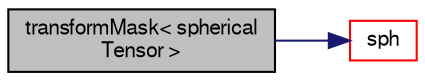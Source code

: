 digraph "transformMask&lt; sphericalTensor &gt;"
{
  bgcolor="transparent";
  edge [fontname="FreeSans",fontsize="10",labelfontname="FreeSans",labelfontsize="10"];
  node [fontname="FreeSans",fontsize="10",shape=record];
  rankdir="LR";
  Node128701 [label="transformMask\< spherical\lTensor \>",height=0.2,width=0.4,color="black", fillcolor="grey75", style="filled", fontcolor="black"];
  Node128701 -> Node128702 [color="midnightblue",fontsize="10",style="solid",fontname="FreeSans"];
  Node128702 [label="sph",height=0.2,width=0.4,color="red",URL="$a21124.html#a4c231344f4746c48a3607f02e46a1a37",tooltip="Return the spherical part of a diagonal tensor. "];
}
